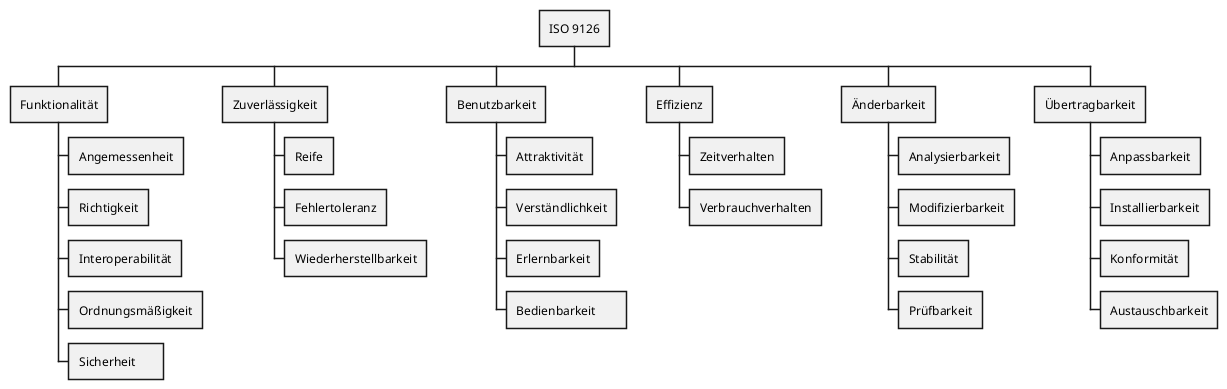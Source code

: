 @startwbs
+ ISO 9126
++ Funktionalität
+++ Angemessenheit
+++ Richtigkeit
+++ Interoperabilität
+++ Ordnungsmäßigkeit
+++ Sicherheit	
++ Zuverlässigkeit
+++ Reife
+++ Fehlertoleranz
+++ Wiederherstellbarkeit
++ Benutzbarkeit
+++ Attraktivität
+++ Verständlichkeit
+++ Erlernbarkeit
+++ Bedienbarkeit	
++ Effizienz
+++ Zeitverhalten
+++ Verbrauchverhalten
++ Änderbarkeit
+++ Analysierbarkeit
+++ Modifizierbarkeit
+++ Stabilität
+++ Prüfbarkeit
++ Übertragbarkeit
+++ Anpassbarkeit
+++ Installierbarkeit
+++ Konformität
+++ Austauschbarkeit
@endwbs

